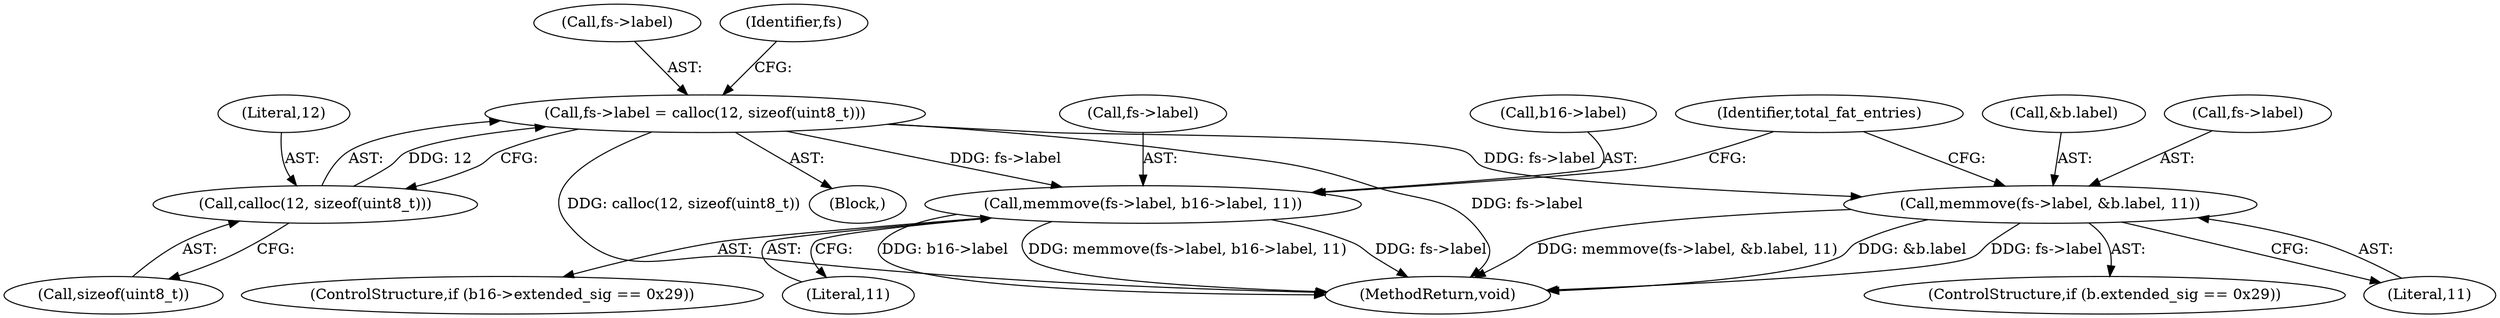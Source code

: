digraph "0_dosfstools_e8eff147e9da1185f9afd5b25948153a3b97cf52_0@API" {
"1000525" [label="(Call,fs->label = calloc(12, sizeof(uint8_t)))"];
"1000529" [label="(Call,calloc(12, sizeof(uint8_t)))"];
"1000559" [label="(Call,memmove(fs->label, b16->label, 11))"];
"1000587" [label="(Call,memmove(fs->label, &b.label, 11))"];
"1000595" [label="(Literal,11)"];
"1000687" [label="(MethodReturn,void)"];
"1000603" [label="(Identifier,total_fat_entries)"];
"1000563" [label="(Call,b16->label)"];
"1000581" [label="(ControlStructure,if (b.extended_sig == 0x29))"];
"1000526" [label="(Call,fs->label)"];
"1000530" [label="(Literal,12)"];
"1000566" [label="(Literal,11)"];
"1000559" [label="(Call,memmove(fs->label, b16->label, 11))"];
"1000588" [label="(Call,fs->label)"];
"1000591" [label="(Call,&b.label)"];
"1000529" [label="(Call,calloc(12, sizeof(uint8_t)))"];
"1000525" [label="(Call,fs->label = calloc(12, sizeof(uint8_t)))"];
"1000537" [label="(Identifier,fs)"];
"1000553" [label="(ControlStructure,if (b16->extended_sig == 0x29))"];
"1000587" [label="(Call,memmove(fs->label, &b.label, 11))"];
"1000560" [label="(Call,fs->label)"];
"1000531" [label="(Call,sizeof(uint8_t))"];
"1000117" [label="(Block,)"];
"1000525" -> "1000117"  [label="AST: "];
"1000525" -> "1000529"  [label="CFG: "];
"1000526" -> "1000525"  [label="AST: "];
"1000529" -> "1000525"  [label="AST: "];
"1000537" -> "1000525"  [label="CFG: "];
"1000525" -> "1000687"  [label="DDG: fs->label"];
"1000525" -> "1000687"  [label="DDG: calloc(12, sizeof(uint8_t))"];
"1000529" -> "1000525"  [label="DDG: 12"];
"1000525" -> "1000559"  [label="DDG: fs->label"];
"1000525" -> "1000587"  [label="DDG: fs->label"];
"1000529" -> "1000531"  [label="CFG: "];
"1000530" -> "1000529"  [label="AST: "];
"1000531" -> "1000529"  [label="AST: "];
"1000559" -> "1000553"  [label="AST: "];
"1000559" -> "1000566"  [label="CFG: "];
"1000560" -> "1000559"  [label="AST: "];
"1000563" -> "1000559"  [label="AST: "];
"1000566" -> "1000559"  [label="AST: "];
"1000603" -> "1000559"  [label="CFG: "];
"1000559" -> "1000687"  [label="DDG: fs->label"];
"1000559" -> "1000687"  [label="DDG: b16->label"];
"1000559" -> "1000687"  [label="DDG: memmove(fs->label, b16->label, 11)"];
"1000587" -> "1000581"  [label="AST: "];
"1000587" -> "1000595"  [label="CFG: "];
"1000588" -> "1000587"  [label="AST: "];
"1000591" -> "1000587"  [label="AST: "];
"1000595" -> "1000587"  [label="AST: "];
"1000603" -> "1000587"  [label="CFG: "];
"1000587" -> "1000687"  [label="DDG: fs->label"];
"1000587" -> "1000687"  [label="DDG: memmove(fs->label, &b.label, 11)"];
"1000587" -> "1000687"  [label="DDG: &b.label"];
}
